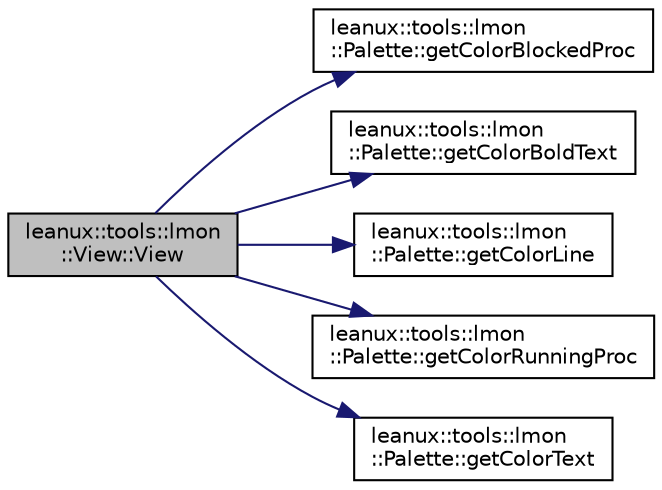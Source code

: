 digraph "leanux::tools::lmon::View::View"
{
 // LATEX_PDF_SIZE
  bgcolor="transparent";
  edge [fontname="Helvetica",fontsize="10",labelfontname="Helvetica",labelfontsize="10"];
  node [fontname="Helvetica",fontsize="10",shape=record];
  rankdir="LR";
  Node1 [label="leanux::tools::lmon\l::View::View",height=0.2,width=0.4,color="black", fillcolor="grey75", style="filled", fontcolor="black",tooltip="The constructor specifies location and size of the View on the Screen."];
  Node1 -> Node2 [color="midnightblue",fontsize="10",style="solid",fontname="Helvetica"];
  Node2 [label="leanux::tools::lmon\l::Palette::getColorBlockedProc",height=0.2,width=0.4,color="black",URL="$classleanux_1_1tools_1_1lmon_1_1Palette.html#a60717c2d5607a21a597210033e17ddca",tooltip="get blocked process color."];
  Node1 -> Node3 [color="midnightblue",fontsize="10",style="solid",fontname="Helvetica"];
  Node3 [label="leanux::tools::lmon\l::Palette::getColorBoldText",height=0.2,width=0.4,color="black",URL="$classleanux_1_1tools_1_1lmon_1_1Palette.html#abe740173ec1c90116776456d9cfd388f",tooltip="get bold text color."];
  Node1 -> Node4 [color="midnightblue",fontsize="10",style="solid",fontname="Helvetica"];
  Node4 [label="leanux::tools::lmon\l::Palette::getColorLine",height=0.2,width=0.4,color="black",URL="$classleanux_1_1tools_1_1lmon_1_1Palette.html#a152f70ca80f5291a75d935070b2ec93b",tooltip="get normal text color."];
  Node1 -> Node5 [color="midnightblue",fontsize="10",style="solid",fontname="Helvetica"];
  Node5 [label="leanux::tools::lmon\l::Palette::getColorRunningProc",height=0.2,width=0.4,color="black",URL="$classleanux_1_1tools_1_1lmon_1_1Palette.html#afcf64f0a46c92aaf04abf7567afd7861",tooltip="get running process color."];
  Node1 -> Node6 [color="midnightblue",fontsize="10",style="solid",fontname="Helvetica"];
  Node6 [label="leanux::tools::lmon\l::Palette::getColorText",height=0.2,width=0.4,color="black",URL="$classleanux_1_1tools_1_1lmon_1_1Palette.html#a56ffcc2e0532e3dc92220cba0e631d0a",tooltip="get normal text color."];
}
